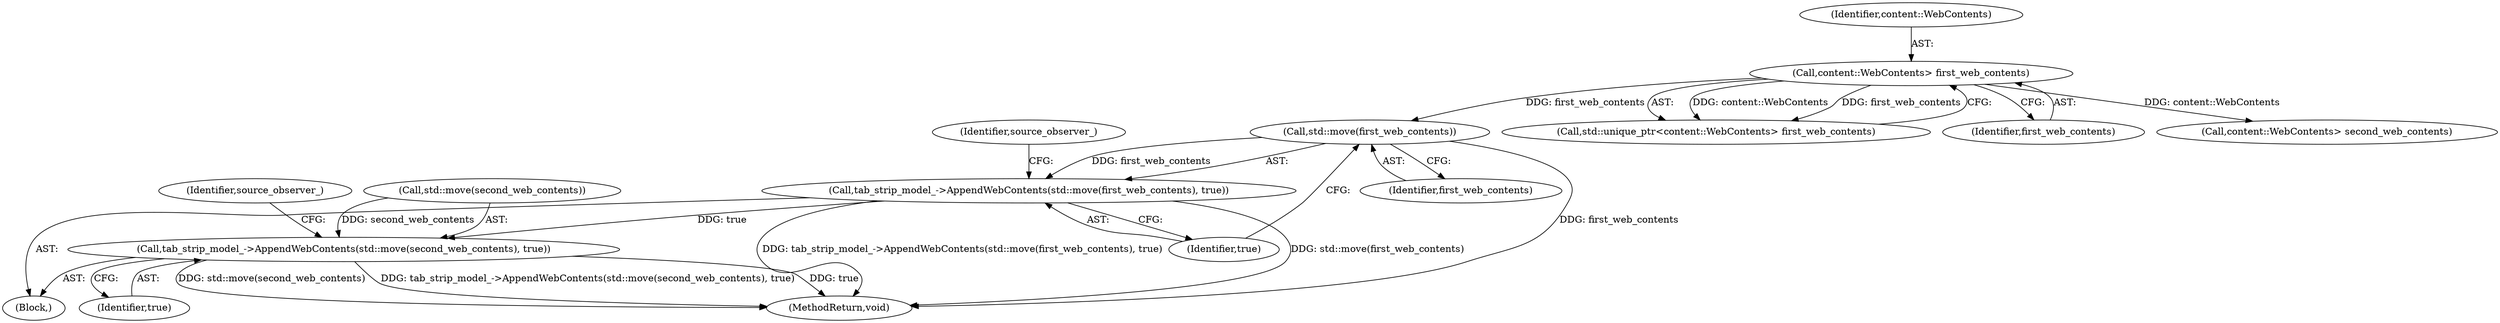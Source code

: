 digraph "0_Chrome_7394cf6f43d7a86630d3eb1c728fd63c621b5530_6@API" {
"1000144" [label="(Call,std::move(first_web_contents))"];
"1000135" [label="(Call,content::WebContents> first_web_contents)"];
"1000143" [label="(Call,tab_strip_model_->AppendWebContents(std::move(first_web_contents), true))"];
"1000193" [label="(Call,tab_strip_model_->AppendWebContents(std::move(second_web_contents), true))"];
"1000204" [label="(MethodReturn,void)"];
"1000146" [label="(Identifier,true)"];
"1000143" [label="(Call,tab_strip_model_->AppendWebContents(std::move(first_web_contents), true))"];
"1000144" [label="(Call,std::move(first_web_contents))"];
"1000136" [label="(Identifier,content::WebContents)"];
"1000104" [label="(Block,)"];
"1000149" [label="(Identifier,source_observer_)"];
"1000145" [label="(Identifier,first_web_contents)"];
"1000133" [label="(Call,std::unique_ptr<content::WebContents> first_web_contents)"];
"1000199" [label="(Identifier,source_observer_)"];
"1000137" [label="(Identifier,first_web_contents)"];
"1000193" [label="(Call,tab_strip_model_->AppendWebContents(std::move(second_web_contents), true))"];
"1000185" [label="(Call,content::WebContents> second_web_contents)"];
"1000135" [label="(Call,content::WebContents> first_web_contents)"];
"1000194" [label="(Call,std::move(second_web_contents))"];
"1000196" [label="(Identifier,true)"];
"1000144" -> "1000143"  [label="AST: "];
"1000144" -> "1000145"  [label="CFG: "];
"1000145" -> "1000144"  [label="AST: "];
"1000146" -> "1000144"  [label="CFG: "];
"1000144" -> "1000204"  [label="DDG: first_web_contents"];
"1000144" -> "1000143"  [label="DDG: first_web_contents"];
"1000135" -> "1000144"  [label="DDG: first_web_contents"];
"1000135" -> "1000133"  [label="AST: "];
"1000135" -> "1000137"  [label="CFG: "];
"1000136" -> "1000135"  [label="AST: "];
"1000137" -> "1000135"  [label="AST: "];
"1000133" -> "1000135"  [label="CFG: "];
"1000135" -> "1000133"  [label="DDG: content::WebContents"];
"1000135" -> "1000133"  [label="DDG: first_web_contents"];
"1000135" -> "1000185"  [label="DDG: content::WebContents"];
"1000143" -> "1000104"  [label="AST: "];
"1000143" -> "1000146"  [label="CFG: "];
"1000146" -> "1000143"  [label="AST: "];
"1000149" -> "1000143"  [label="CFG: "];
"1000143" -> "1000204"  [label="DDG: std::move(first_web_contents)"];
"1000143" -> "1000204"  [label="DDG: tab_strip_model_->AppendWebContents(std::move(first_web_contents), true)"];
"1000143" -> "1000193"  [label="DDG: true"];
"1000193" -> "1000104"  [label="AST: "];
"1000193" -> "1000196"  [label="CFG: "];
"1000194" -> "1000193"  [label="AST: "];
"1000196" -> "1000193"  [label="AST: "];
"1000199" -> "1000193"  [label="CFG: "];
"1000193" -> "1000204"  [label="DDG: std::move(second_web_contents)"];
"1000193" -> "1000204"  [label="DDG: tab_strip_model_->AppendWebContents(std::move(second_web_contents), true)"];
"1000193" -> "1000204"  [label="DDG: true"];
"1000194" -> "1000193"  [label="DDG: second_web_contents"];
}
